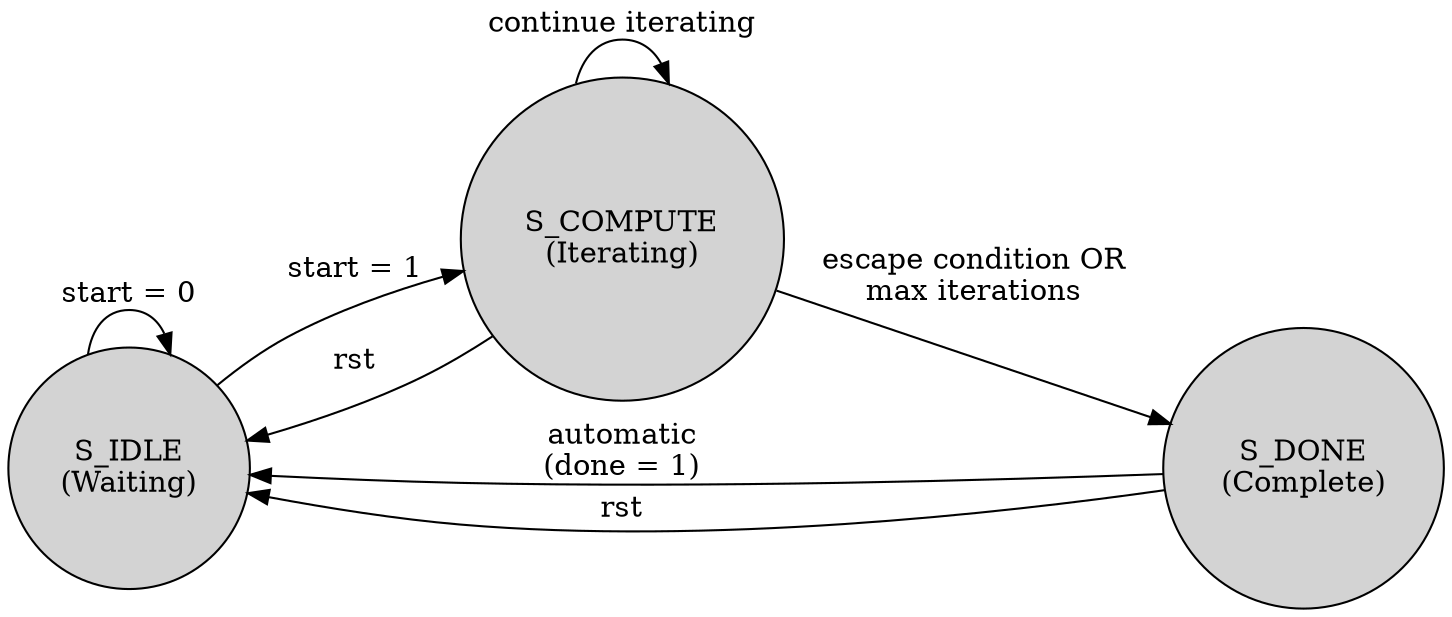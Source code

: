 // Mandelbrot State Machine
digraph {
	rankdir=LR
	node [shape=circle style=filled]
	S_IDLE [label="S_IDLE
(Waiting)"]
	S_COMPUTE [label="S_COMPUTE
(Iterating)"]
	S_DONE [label="S_DONE
(Complete)"]
	S_IDLE -> S_COMPUTE [label="start = 1"]
	S_IDLE -> S_IDLE [label="start = 0"]
	S_COMPUTE -> S_DONE [label="escape condition OR
max iterations"]
	S_COMPUTE -> S_COMPUTE [label="continue iterating"]
	S_DONE -> S_IDLE [label="automatic
(done = 1)"]
	S_COMPUTE -> S_IDLE [label=rst constraint=false]
	S_DONE -> S_IDLE [label=rst constraint=false]
}
